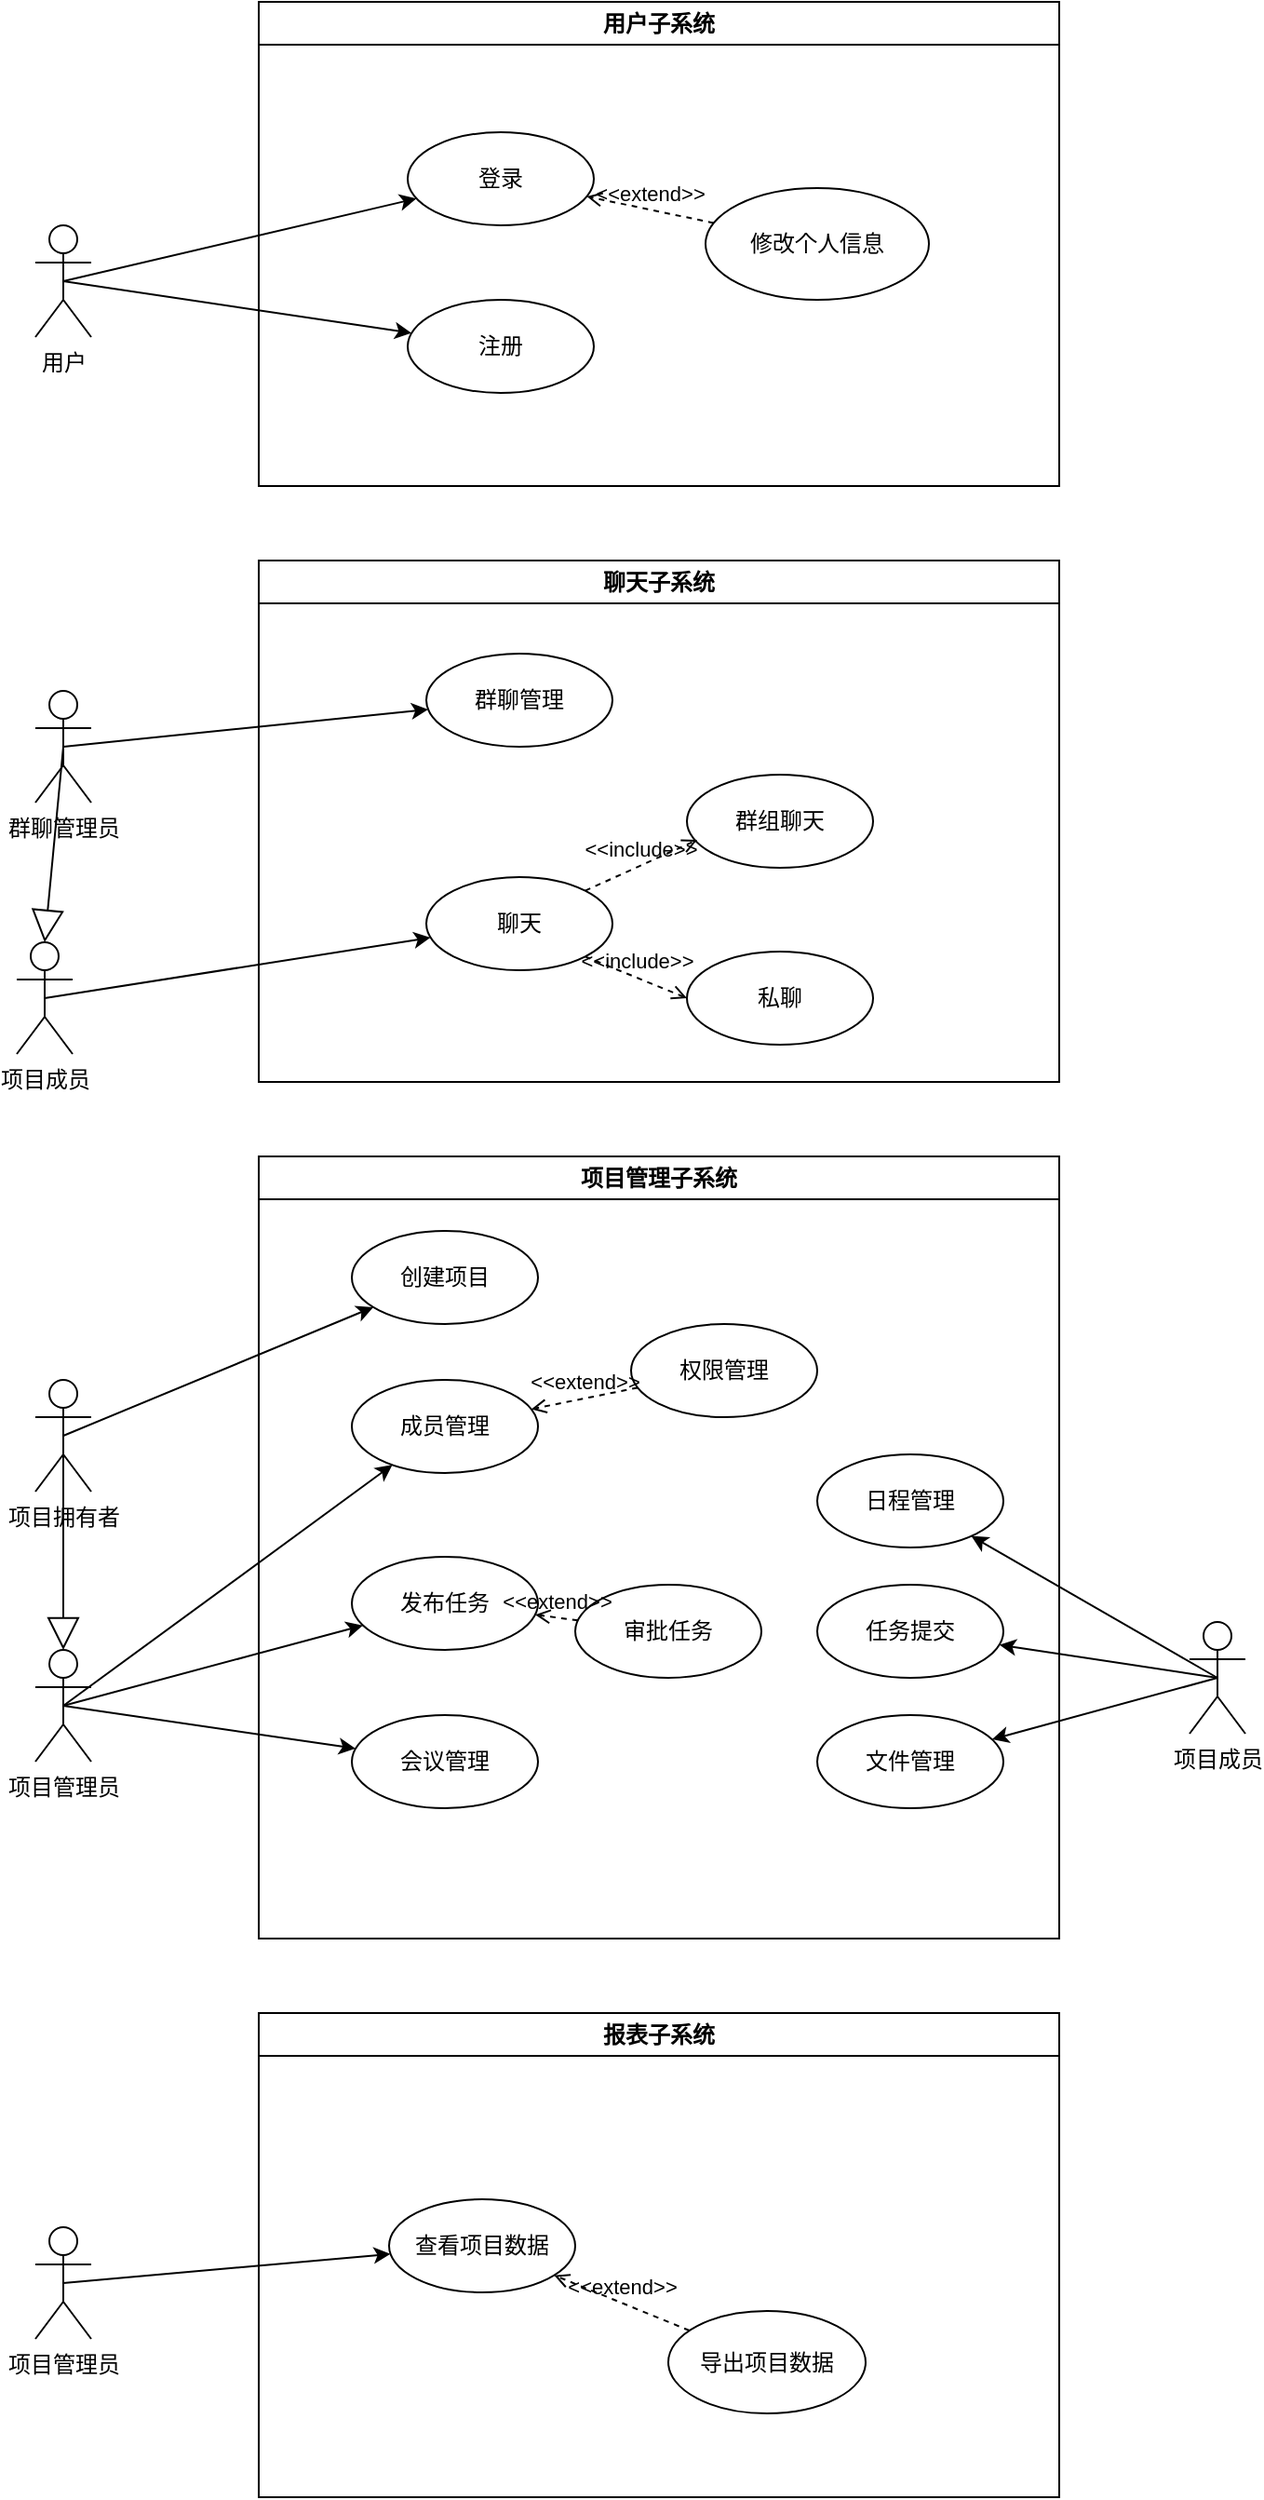 <mxfile>
    <diagram id="oRjekxII3CGcagpJhWY5" name="第 1 页">
        <mxGraphModel dx="823" dy="591" grid="1" gridSize="10" guides="1" tooltips="1" connect="1" arrows="1" fold="1" page="1" pageScale="1" pageWidth="827" pageHeight="1169" math="0" shadow="0">
            <root>
                <mxCell id="0"/>
                <mxCell id="1" parent="0"/>
                <mxCell id="2" value="用户子系统" style="swimlane;whiteSpace=wrap;html=1;" parent="1" vertex="1">
                    <mxGeometry x="160" y="50" width="430" height="260" as="geometry"/>
                </mxCell>
                <mxCell id="3" value="登录" style="ellipse;whiteSpace=wrap;html=1;" parent="2" vertex="1">
                    <mxGeometry x="80" y="70" width="100" height="50" as="geometry"/>
                </mxCell>
                <mxCell id="4" value="注册" style="ellipse;whiteSpace=wrap;html=1;" parent="2" vertex="1">
                    <mxGeometry x="80" y="160" width="100" height="50" as="geometry"/>
                </mxCell>
                <mxCell id="5" value="修改个人信息" style="ellipse;whiteSpace=wrap;html=1;" parent="2" vertex="1">
                    <mxGeometry x="240" y="100" width="120" height="60" as="geometry"/>
                </mxCell>
                <mxCell id="6" value="&amp;lt;&amp;lt;extend&amp;gt;&amp;gt;" style="html=1;verticalAlign=bottom;labelBackgroundColor=none;endArrow=open;endFill=0;dashed=1;" parent="2" source="5" target="3" edge="1">
                    <mxGeometry width="160" relative="1" as="geometry">
                        <mxPoint x="80" y="140" as="sourcePoint"/>
                        <mxPoint x="240" y="140" as="targetPoint"/>
                    </mxGeometry>
                </mxCell>
                <mxCell id="7" value="聊天子系统" style="swimlane;whiteSpace=wrap;html=1;" parent="1" vertex="1">
                    <mxGeometry x="160" y="350" width="430" height="280" as="geometry"/>
                </mxCell>
                <mxCell id="8" value="群聊管理" style="ellipse;whiteSpace=wrap;html=1;" parent="7" vertex="1">
                    <mxGeometry x="90" y="50" width="100" height="50" as="geometry"/>
                </mxCell>
                <mxCell id="11" value="聊天" style="ellipse;whiteSpace=wrap;html=1;" parent="7" vertex="1">
                    <mxGeometry x="90" y="170" width="100" height="50" as="geometry"/>
                </mxCell>
                <mxCell id="64" value="群组聊天" style="ellipse;whiteSpace=wrap;html=1;" vertex="1" parent="7">
                    <mxGeometry x="230" y="115" width="100" height="50" as="geometry"/>
                </mxCell>
                <mxCell id="65" value="私聊" style="ellipse;whiteSpace=wrap;html=1;" vertex="1" parent="7">
                    <mxGeometry x="230" y="210" width="100" height="50" as="geometry"/>
                </mxCell>
                <mxCell id="66" value="&amp;lt;&amp;lt;include&amp;gt;&amp;gt;" style="html=1;verticalAlign=bottom;labelBackgroundColor=none;endArrow=open;endFill=0;dashed=1;entryX=0.055;entryY=0.701;entryDx=0;entryDy=0;entryPerimeter=0;exitX=1;exitY=0;exitDx=0;exitDy=0;" edge="1" parent="7" source="11" target="64">
                    <mxGeometry width="160" relative="1" as="geometry">
                        <mxPoint x="240" y="90" as="sourcePoint"/>
                        <mxPoint x="400" y="90" as="targetPoint"/>
                    </mxGeometry>
                </mxCell>
                <mxCell id="67" value="&amp;lt;&amp;lt;include&amp;gt;&amp;gt;" style="html=1;verticalAlign=bottom;labelBackgroundColor=none;endArrow=open;endFill=0;dashed=1;entryX=0;entryY=0.5;entryDx=0;entryDy=0;exitX=1;exitY=1;exitDx=0;exitDy=0;" edge="1" parent="7" source="11" target="65">
                    <mxGeometry width="160" relative="1" as="geometry">
                        <mxPoint x="185.355" y="187.322" as="sourcePoint"/>
                        <mxPoint x="245.5" y="160.05" as="targetPoint"/>
                    </mxGeometry>
                </mxCell>
                <mxCell id="20" style="edgeStyle=none;html=1;exitX=0.5;exitY=0.5;exitDx=0;exitDy=0;exitPerimeter=0;" parent="1" source="12" target="11" edge="1">
                    <mxGeometry relative="1" as="geometry"/>
                </mxCell>
                <mxCell id="12" value="项目成员" style="shape=umlActor;verticalLabelPosition=bottom;verticalAlign=top;html=1;" parent="1" vertex="1">
                    <mxGeometry x="30" y="555" width="30" height="60" as="geometry"/>
                </mxCell>
                <mxCell id="16" style="edgeStyle=none;html=1;exitX=0.5;exitY=0.5;exitDx=0;exitDy=0;exitPerimeter=0;" parent="1" source="14" target="8" edge="1">
                    <mxGeometry relative="1" as="geometry"/>
                </mxCell>
                <mxCell id="21" style="edgeStyle=none;html=1;exitX=0.5;exitY=0.5;exitDx=0;exitDy=0;exitPerimeter=0;entryX=0.5;entryY=0;entryDx=0;entryDy=0;entryPerimeter=0;endArrow=block;endFill=0;strokeWidth=1;endSize=15;" parent="1" source="14" target="12" edge="1">
                    <mxGeometry relative="1" as="geometry"/>
                </mxCell>
                <mxCell id="14" value="群聊管理员" style="shape=umlActor;verticalLabelPosition=bottom;verticalAlign=top;html=1;" parent="1" vertex="1">
                    <mxGeometry x="40" y="420" width="30" height="60" as="geometry"/>
                </mxCell>
                <mxCell id="22" value="项目管理子系统" style="swimlane;whiteSpace=wrap;html=1;" parent="1" vertex="1">
                    <mxGeometry x="160" y="670" width="430" height="420" as="geometry"/>
                </mxCell>
                <mxCell id="23" value="创建项目" style="ellipse;whiteSpace=wrap;html=1;" parent="22" vertex="1">
                    <mxGeometry x="50" y="40" width="100" height="50" as="geometry"/>
                </mxCell>
                <mxCell id="24" value="发布任务" style="ellipse;whiteSpace=wrap;html=1;" parent="22" vertex="1">
                    <mxGeometry x="50" y="215" width="100" height="50" as="geometry"/>
                </mxCell>
                <mxCell id="25" value="任务提交" style="ellipse;whiteSpace=wrap;html=1;" parent="22" vertex="1">
                    <mxGeometry x="300" y="230" width="100" height="50" as="geometry"/>
                </mxCell>
                <mxCell id="26" value="成员管理" style="ellipse;whiteSpace=wrap;html=1;" parent="22" vertex="1">
                    <mxGeometry x="50" y="120" width="100" height="50" as="geometry"/>
                </mxCell>
                <mxCell id="27" value="权限管理" style="ellipse;whiteSpace=wrap;html=1;" parent="22" vertex="1">
                    <mxGeometry x="200" y="90" width="100" height="50" as="geometry"/>
                </mxCell>
                <mxCell id="28" value="&amp;lt;&amp;lt;extend&amp;gt;&amp;gt;" style="html=1;verticalAlign=bottom;labelBackgroundColor=none;endArrow=open;endFill=0;dashed=1;strokeWidth=1;endSize=6;" parent="22" source="27" target="26" edge="1">
                    <mxGeometry width="160" relative="1" as="geometry">
                        <mxPoint x="140" y="70" as="sourcePoint"/>
                        <mxPoint x="300" y="70" as="targetPoint"/>
                    </mxGeometry>
                </mxCell>
                <mxCell id="29" value="会议管理" style="ellipse;whiteSpace=wrap;html=1;" parent="22" vertex="1">
                    <mxGeometry x="50" y="300" width="100" height="50" as="geometry"/>
                </mxCell>
                <mxCell id="30" value="文件管理" style="ellipse;whiteSpace=wrap;html=1;" parent="22" vertex="1">
                    <mxGeometry x="300" y="300" width="100" height="50" as="geometry"/>
                </mxCell>
                <mxCell id="61" value="审批任务" style="ellipse;whiteSpace=wrap;html=1;" parent="22" vertex="1">
                    <mxGeometry x="170" y="230" width="100" height="50" as="geometry"/>
                </mxCell>
                <mxCell id="62" value="&amp;lt;&amp;lt;extend&amp;gt;&amp;gt;" style="html=1;verticalAlign=bottom;labelBackgroundColor=none;endArrow=open;endFill=0;dashed=1;strokeWidth=1;endSize=6;" parent="22" source="61" target="24" edge="1">
                    <mxGeometry width="160" relative="1" as="geometry">
                        <mxPoint x="243.133" y="133.71" as="sourcePoint"/>
                        <mxPoint x="176.816" y="146.222" as="targetPoint"/>
                    </mxGeometry>
                </mxCell>
                <mxCell id="68" value="日程管理" style="ellipse;whiteSpace=wrap;html=1;" vertex="1" parent="22">
                    <mxGeometry x="300" y="160" width="100" height="50" as="geometry"/>
                </mxCell>
                <mxCell id="32" value="报表子系统" style="swimlane;whiteSpace=wrap;html=1;" parent="1" vertex="1">
                    <mxGeometry x="160" y="1130" width="430" height="260" as="geometry"/>
                </mxCell>
                <mxCell id="33" value="查看项目数据" style="ellipse;whiteSpace=wrap;html=1;" parent="32" vertex="1">
                    <mxGeometry x="70" y="100" width="100" height="50" as="geometry"/>
                </mxCell>
                <mxCell id="36" value="导出项目数据" style="ellipse;whiteSpace=wrap;html=1;" parent="32" vertex="1">
                    <mxGeometry x="220" y="160" width="106" height="55" as="geometry"/>
                </mxCell>
                <mxCell id="63" value="&amp;lt;&amp;lt;extend&amp;gt;&amp;gt;" style="html=1;verticalAlign=bottom;labelBackgroundColor=none;endArrow=open;endFill=0;dashed=1;strokeWidth=1;endSize=6;" parent="32" source="36" target="33" edge="1">
                    <mxGeometry width="160" relative="1" as="geometry">
                        <mxPoint x="245.136" y="122.906" as="sourcePoint"/>
                        <mxPoint x="160.004" y="137.094" as="targetPoint"/>
                    </mxGeometry>
                </mxCell>
                <mxCell id="41" style="edgeStyle=none;html=1;exitX=0.5;exitY=0.5;exitDx=0;exitDy=0;exitPerimeter=0;strokeWidth=1;endArrow=classic;endFill=1;endSize=6;" parent="1" source="40" target="23" edge="1">
                    <mxGeometry relative="1" as="geometry"/>
                </mxCell>
                <mxCell id="50" style="edgeStyle=none;html=1;exitX=0.5;exitY=0.5;exitDx=0;exitDy=0;exitPerimeter=0;entryX=0.5;entryY=0;entryDx=0;entryDy=0;entryPerimeter=0;strokeWidth=1;endArrow=block;endFill=0;endSize=15;" parent="1" source="40" target="43" edge="1">
                    <mxGeometry relative="1" as="geometry"/>
                </mxCell>
                <mxCell id="40" value="项目拥有者" style="shape=umlActor;verticalLabelPosition=bottom;verticalAlign=top;html=1;outlineConnect=0;" parent="1" vertex="1">
                    <mxGeometry x="40" y="790" width="30" height="60" as="geometry"/>
                </mxCell>
                <mxCell id="44" style="edgeStyle=none;html=1;exitX=0.5;exitY=0.5;exitDx=0;exitDy=0;exitPerimeter=0;strokeWidth=1;endArrow=classic;endFill=1;endSize=6;" parent="1" source="43" target="26" edge="1">
                    <mxGeometry relative="1" as="geometry"/>
                </mxCell>
                <mxCell id="45" style="edgeStyle=none;html=1;exitX=0.5;exitY=0.5;exitDx=0;exitDy=0;exitPerimeter=0;strokeWidth=1;endArrow=classic;endFill=1;endSize=6;" parent="1" source="43" target="24" edge="1">
                    <mxGeometry relative="1" as="geometry"/>
                </mxCell>
                <mxCell id="48" style="edgeStyle=none;html=1;exitX=0.5;exitY=0.5;exitDx=0;exitDy=0;exitPerimeter=0;strokeWidth=1;endArrow=classic;endFill=1;endSize=6;" parent="1" source="43" target="29" edge="1">
                    <mxGeometry relative="1" as="geometry"/>
                </mxCell>
                <mxCell id="43" value="项目管理员" style="shape=umlActor;verticalLabelPosition=bottom;verticalAlign=top;html=1;outlineConnect=0;" parent="1" vertex="1">
                    <mxGeometry x="40" y="935" width="30" height="60" as="geometry"/>
                </mxCell>
                <mxCell id="49" style="edgeStyle=none;html=1;exitX=0.5;exitY=0.5;exitDx=0;exitDy=0;exitPerimeter=0;strokeWidth=1;endArrow=classic;endFill=1;endSize=6;" parent="1" source="46" target="25" edge="1">
                    <mxGeometry relative="1" as="geometry"/>
                </mxCell>
                <mxCell id="60" style="edgeStyle=none;html=1;exitX=0.5;exitY=0.5;exitDx=0;exitDy=0;exitPerimeter=0;" parent="1" source="46" target="30" edge="1">
                    <mxGeometry relative="1" as="geometry">
                        <mxPoint x="554.011" y="983.136" as="targetPoint"/>
                    </mxGeometry>
                </mxCell>
                <mxCell id="69" style="edgeStyle=none;html=1;exitX=0.5;exitY=0.5;exitDx=0;exitDy=0;exitPerimeter=0;" edge="1" parent="1" source="46" target="68">
                    <mxGeometry relative="1" as="geometry"/>
                </mxCell>
                <mxCell id="46" value="项目成员" style="shape=umlActor;verticalLabelPosition=bottom;verticalAlign=top;html=1;outlineConnect=0;" parent="1" vertex="1">
                    <mxGeometry x="660" y="920" width="30" height="60" as="geometry"/>
                </mxCell>
                <mxCell id="52" style="edgeStyle=none;html=1;exitX=0.5;exitY=0.5;exitDx=0;exitDy=0;exitPerimeter=0;strokeWidth=1;endArrow=classic;endFill=1;endSize=6;" parent="1" source="51" target="33" edge="1">
                    <mxGeometry relative="1" as="geometry"/>
                </mxCell>
                <mxCell id="51" value="项目管理员" style="shape=umlActor;verticalLabelPosition=bottom;verticalAlign=top;html=1;outlineConnect=0;" parent="1" vertex="1">
                    <mxGeometry x="40" y="1245" width="30" height="60" as="geometry"/>
                </mxCell>
                <mxCell id="54" style="edgeStyle=none;html=1;exitX=0.5;exitY=0.5;exitDx=0;exitDy=0;exitPerimeter=0;strokeWidth=1;endArrow=classic;endFill=1;endSize=6;" parent="1" source="53" target="3" edge="1">
                    <mxGeometry relative="1" as="geometry"/>
                </mxCell>
                <mxCell id="55" style="edgeStyle=none;html=1;exitX=0.5;exitY=0.5;exitDx=0;exitDy=0;exitPerimeter=0;strokeWidth=1;endArrow=classic;endFill=1;endSize=6;" parent="1" source="53" target="4" edge="1">
                    <mxGeometry relative="1" as="geometry"/>
                </mxCell>
                <mxCell id="53" value="用户" style="shape=umlActor;verticalLabelPosition=bottom;verticalAlign=top;html=1;outlineConnect=0;" parent="1" vertex="1">
                    <mxGeometry x="40" y="170" width="30" height="60" as="geometry"/>
                </mxCell>
            </root>
        </mxGraphModel>
    </diagram>
</mxfile>